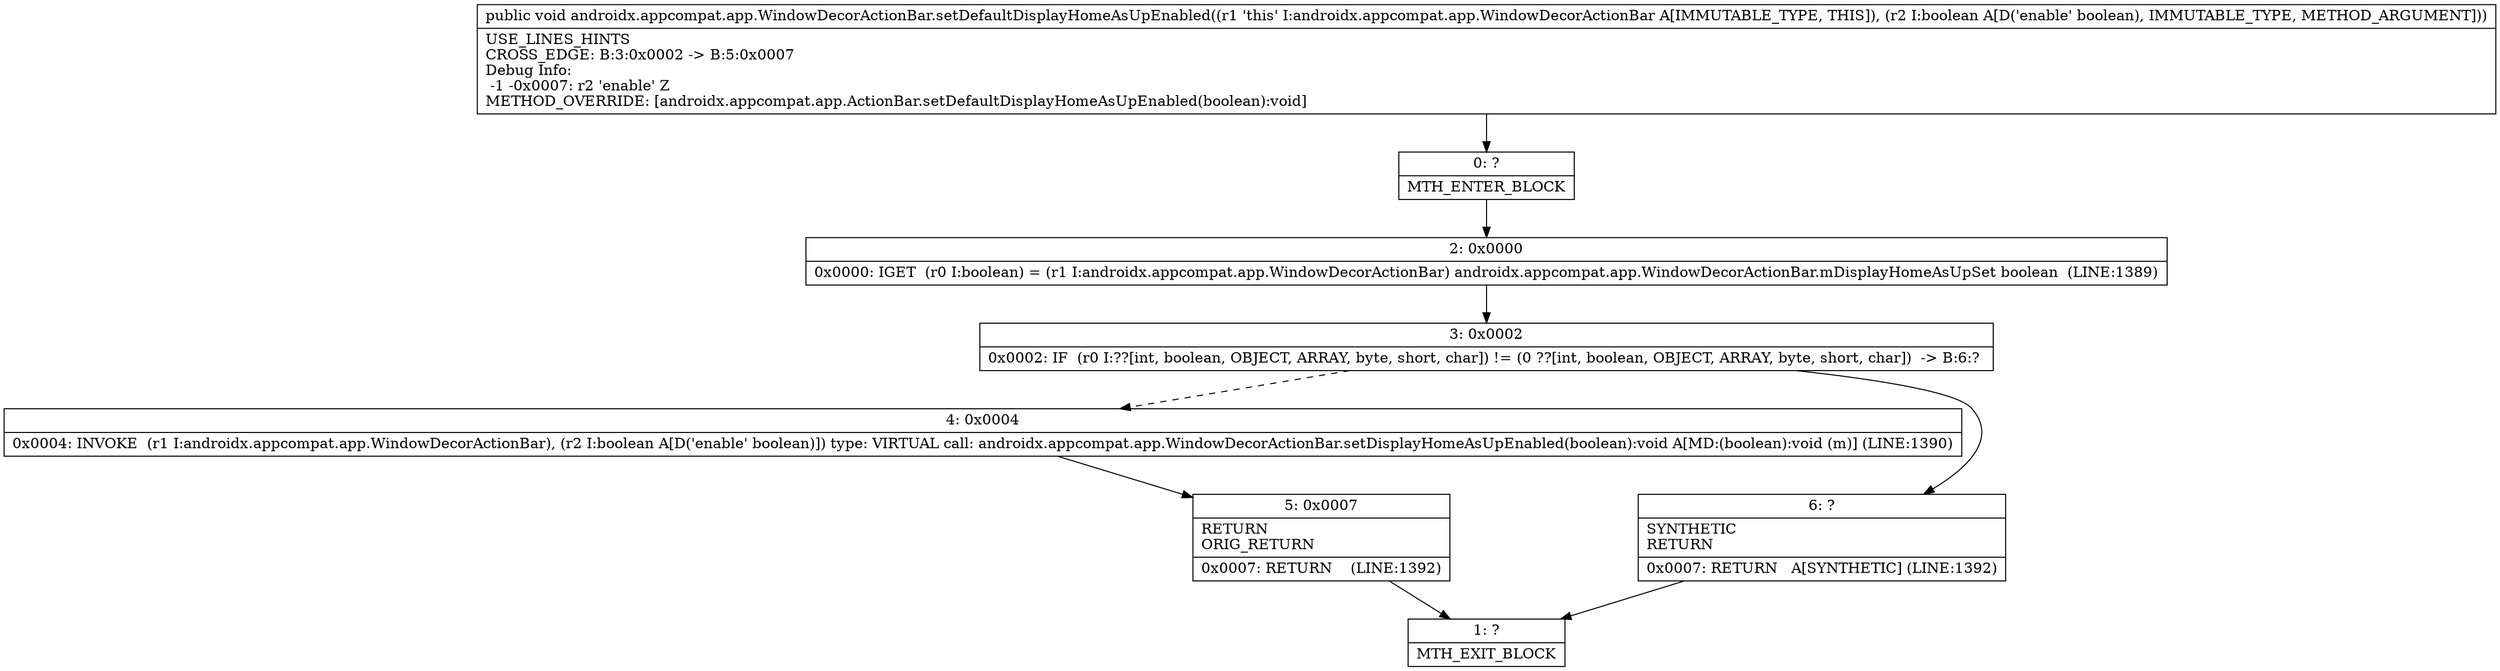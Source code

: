 digraph "CFG forandroidx.appcompat.app.WindowDecorActionBar.setDefaultDisplayHomeAsUpEnabled(Z)V" {
Node_0 [shape=record,label="{0\:\ ?|MTH_ENTER_BLOCK\l}"];
Node_2 [shape=record,label="{2\:\ 0x0000|0x0000: IGET  (r0 I:boolean) = (r1 I:androidx.appcompat.app.WindowDecorActionBar) androidx.appcompat.app.WindowDecorActionBar.mDisplayHomeAsUpSet boolean  (LINE:1389)\l}"];
Node_3 [shape=record,label="{3\:\ 0x0002|0x0002: IF  (r0 I:??[int, boolean, OBJECT, ARRAY, byte, short, char]) != (0 ??[int, boolean, OBJECT, ARRAY, byte, short, char])  \-\> B:6:? \l}"];
Node_4 [shape=record,label="{4\:\ 0x0004|0x0004: INVOKE  (r1 I:androidx.appcompat.app.WindowDecorActionBar), (r2 I:boolean A[D('enable' boolean)]) type: VIRTUAL call: androidx.appcompat.app.WindowDecorActionBar.setDisplayHomeAsUpEnabled(boolean):void A[MD:(boolean):void (m)] (LINE:1390)\l}"];
Node_5 [shape=record,label="{5\:\ 0x0007|RETURN\lORIG_RETURN\l|0x0007: RETURN    (LINE:1392)\l}"];
Node_1 [shape=record,label="{1\:\ ?|MTH_EXIT_BLOCK\l}"];
Node_6 [shape=record,label="{6\:\ ?|SYNTHETIC\lRETURN\l|0x0007: RETURN   A[SYNTHETIC] (LINE:1392)\l}"];
MethodNode[shape=record,label="{public void androidx.appcompat.app.WindowDecorActionBar.setDefaultDisplayHomeAsUpEnabled((r1 'this' I:androidx.appcompat.app.WindowDecorActionBar A[IMMUTABLE_TYPE, THIS]), (r2 I:boolean A[D('enable' boolean), IMMUTABLE_TYPE, METHOD_ARGUMENT]))  | USE_LINES_HINTS\lCROSS_EDGE: B:3:0x0002 \-\> B:5:0x0007\lDebug Info:\l  \-1 \-0x0007: r2 'enable' Z\lMETHOD_OVERRIDE: [androidx.appcompat.app.ActionBar.setDefaultDisplayHomeAsUpEnabled(boolean):void]\l}"];
MethodNode -> Node_0;Node_0 -> Node_2;
Node_2 -> Node_3;
Node_3 -> Node_4[style=dashed];
Node_3 -> Node_6;
Node_4 -> Node_5;
Node_5 -> Node_1;
Node_6 -> Node_1;
}

